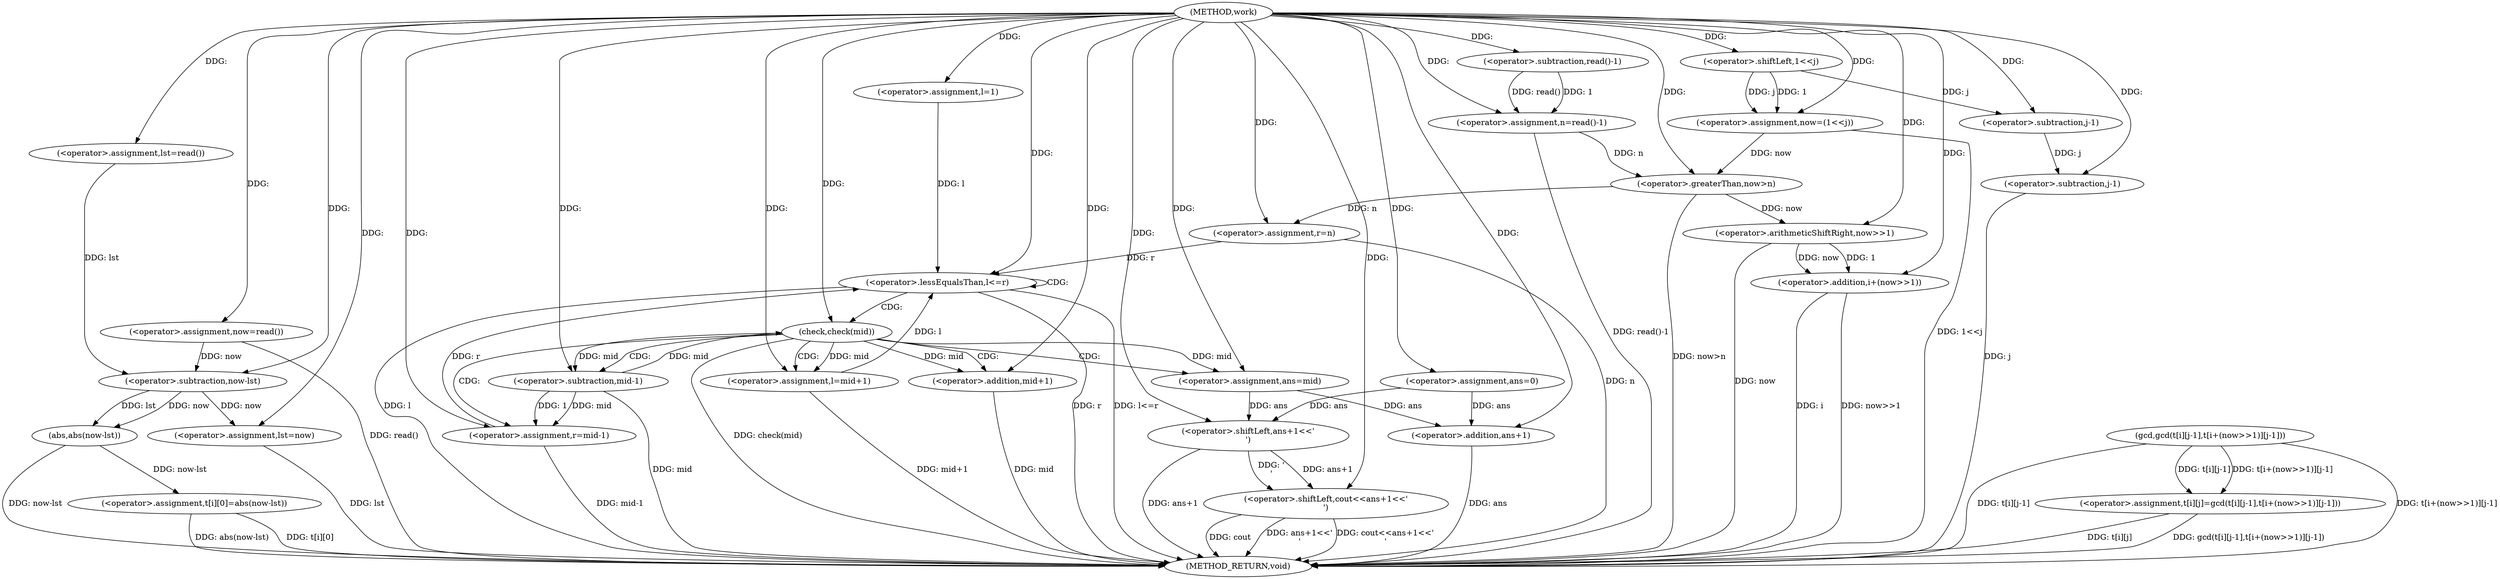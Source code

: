 digraph "work" {  
"1000251" [label = "(METHOD,work)" ]
"1000357" [label = "(METHOD_RETURN,void)" ]
"1000253" [label = "(<operator>.assignment,n=read()-1)" ]
"1000259" [label = "(<operator>.assignment,lst=read())" ]
"1000317" [label = "(<operator>.assignment,l=1)" ]
"1000321" [label = "(<operator>.assignment,r=n)" ]
"1000324" [label = "(<operator>.assignment,ans=0)" ]
"1000350" [label = "(<operator>.shiftLeft,cout<<ans+1<<'\n')" ]
"1000264" [label = "(<operator>.assignment,now=read())" ]
"1000267" [label = "(<operator>.assignment,t[i][0]=abs(now-lst))" ]
"1000277" [label = "(<operator>.assignment,lst=now)" ]
"1000281" [label = "(<operator>.assignment,now=(1<<j))" ]
"1000291" [label = "(<operator>.assignment,t[i][j]=gcd(t[i][j-1],t[i+(now>>1)][j-1]))" ]
"1000328" [label = "(<operator>.lessEqualsThan,l<=r)" ]
"1000255" [label = "(<operator>.subtraction,read()-1)" ]
"1000287" [label = "(<operator>.greaterThan,now>n)" ]
"1000352" [label = "(<operator>.shiftLeft,ans+1<<'\n')" ]
"1000273" [label = "(abs,abs(now-lst))" ]
"1000283" [label = "(<operator>.shiftLeft,1<<j)" ]
"1000297" [label = "(gcd,gcd(t[i][j-1],t[i+(now>>1)][j-1]))" ]
"1000333" [label = "(check,check(mid))" ]
"1000353" [label = "(<operator>.addition,ans+1)" ]
"1000274" [label = "(<operator>.subtraction,now-lst)" ]
"1000336" [label = "(<operator>.assignment,ans=mid)" ]
"1000339" [label = "(<operator>.assignment,l=mid+1)" ]
"1000345" [label = "(<operator>.assignment,r=mid-1)" ]
"1000302" [label = "(<operator>.subtraction,j-1)" ]
"1000313" [label = "(<operator>.subtraction,j-1)" ]
"1000308" [label = "(<operator>.addition,i+(now>>1))" ]
"1000341" [label = "(<operator>.addition,mid+1)" ]
"1000347" [label = "(<operator>.subtraction,mid-1)" ]
"1000310" [label = "(<operator>.arithmeticShiftRight,now>>1)" ]
  "1000253" -> "1000357"  [ label = "DDG: read()-1"] 
  "1000264" -> "1000357"  [ label = "DDG: read()"] 
  "1000267" -> "1000357"  [ label = "DDG: t[i][0]"] 
  "1000273" -> "1000357"  [ label = "DDG: now-lst"] 
  "1000267" -> "1000357"  [ label = "DDG: abs(now-lst)"] 
  "1000277" -> "1000357"  [ label = "DDG: lst"] 
  "1000281" -> "1000357"  [ label = "DDG: 1<<j"] 
  "1000287" -> "1000357"  [ label = "DDG: now>n"] 
  "1000291" -> "1000357"  [ label = "DDG: t[i][j]"] 
  "1000297" -> "1000357"  [ label = "DDG: t[i][j-1]"] 
  "1000308" -> "1000357"  [ label = "DDG: i"] 
  "1000310" -> "1000357"  [ label = "DDG: now"] 
  "1000308" -> "1000357"  [ label = "DDG: now>>1"] 
  "1000313" -> "1000357"  [ label = "DDG: j"] 
  "1000297" -> "1000357"  [ label = "DDG: t[i+(now>>1)][j-1]"] 
  "1000291" -> "1000357"  [ label = "DDG: gcd(t[i][j-1],t[i+(now>>1)][j-1])"] 
  "1000321" -> "1000357"  [ label = "DDG: n"] 
  "1000328" -> "1000357"  [ label = "DDG: l"] 
  "1000328" -> "1000357"  [ label = "DDG: r"] 
  "1000328" -> "1000357"  [ label = "DDG: l<=r"] 
  "1000353" -> "1000357"  [ label = "DDG: ans"] 
  "1000352" -> "1000357"  [ label = "DDG: ans+1"] 
  "1000350" -> "1000357"  [ label = "DDG: ans+1<<'\n'"] 
  "1000350" -> "1000357"  [ label = "DDG: cout<<ans+1<<'\n'"] 
  "1000333" -> "1000357"  [ label = "DDG: check(mid)"] 
  "1000347" -> "1000357"  [ label = "DDG: mid"] 
  "1000345" -> "1000357"  [ label = "DDG: mid-1"] 
  "1000341" -> "1000357"  [ label = "DDG: mid"] 
  "1000339" -> "1000357"  [ label = "DDG: mid+1"] 
  "1000350" -> "1000357"  [ label = "DDG: cout"] 
  "1000255" -> "1000253"  [ label = "DDG: read()"] 
  "1000255" -> "1000253"  [ label = "DDG: 1"] 
  "1000251" -> "1000259"  [ label = "DDG: "] 
  "1000251" -> "1000317"  [ label = "DDG: "] 
  "1000287" -> "1000321"  [ label = "DDG: n"] 
  "1000251" -> "1000321"  [ label = "DDG: "] 
  "1000251" -> "1000324"  [ label = "DDG: "] 
  "1000251" -> "1000253"  [ label = "DDG: "] 
  "1000251" -> "1000264"  [ label = "DDG: "] 
  "1000273" -> "1000267"  [ label = "DDG: now-lst"] 
  "1000274" -> "1000277"  [ label = "DDG: now"] 
  "1000251" -> "1000277"  [ label = "DDG: "] 
  "1000283" -> "1000281"  [ label = "DDG: j"] 
  "1000283" -> "1000281"  [ label = "DDG: 1"] 
  "1000297" -> "1000291"  [ label = "DDG: t[i][j-1]"] 
  "1000297" -> "1000291"  [ label = "DDG: t[i+(now>>1)][j-1]"] 
  "1000251" -> "1000350"  [ label = "DDG: "] 
  "1000352" -> "1000350"  [ label = "DDG: '\n'"] 
  "1000352" -> "1000350"  [ label = "DDG: ans+1"] 
  "1000251" -> "1000255"  [ label = "DDG: "] 
  "1000251" -> "1000281"  [ label = "DDG: "] 
  "1000317" -> "1000328"  [ label = "DDG: l"] 
  "1000339" -> "1000328"  [ label = "DDG: l"] 
  "1000251" -> "1000328"  [ label = "DDG: "] 
  "1000321" -> "1000328"  [ label = "DDG: r"] 
  "1000345" -> "1000328"  [ label = "DDG: r"] 
  "1000251" -> "1000352"  [ label = "DDG: "] 
  "1000324" -> "1000352"  [ label = "DDG: ans"] 
  "1000336" -> "1000352"  [ label = "DDG: ans"] 
  "1000274" -> "1000273"  [ label = "DDG: lst"] 
  "1000274" -> "1000273"  [ label = "DDG: now"] 
  "1000251" -> "1000283"  [ label = "DDG: "] 
  "1000281" -> "1000287"  [ label = "DDG: now"] 
  "1000251" -> "1000287"  [ label = "DDG: "] 
  "1000253" -> "1000287"  [ label = "DDG: n"] 
  "1000324" -> "1000353"  [ label = "DDG: ans"] 
  "1000336" -> "1000353"  [ label = "DDG: ans"] 
  "1000251" -> "1000353"  [ label = "DDG: "] 
  "1000264" -> "1000274"  [ label = "DDG: now"] 
  "1000251" -> "1000274"  [ label = "DDG: "] 
  "1000259" -> "1000274"  [ label = "DDG: lst"] 
  "1000347" -> "1000333"  [ label = "DDG: mid"] 
  "1000251" -> "1000333"  [ label = "DDG: "] 
  "1000333" -> "1000336"  [ label = "DDG: mid"] 
  "1000251" -> "1000336"  [ label = "DDG: "] 
  "1000251" -> "1000339"  [ label = "DDG: "] 
  "1000333" -> "1000339"  [ label = "DDG: mid"] 
  "1000347" -> "1000345"  [ label = "DDG: 1"] 
  "1000347" -> "1000345"  [ label = "DDG: mid"] 
  "1000283" -> "1000302"  [ label = "DDG: j"] 
  "1000251" -> "1000302"  [ label = "DDG: "] 
  "1000302" -> "1000313"  [ label = "DDG: j"] 
  "1000251" -> "1000313"  [ label = "DDG: "] 
  "1000251" -> "1000345"  [ label = "DDG: "] 
  "1000251" -> "1000308"  [ label = "DDG: "] 
  "1000310" -> "1000308"  [ label = "DDG: 1"] 
  "1000310" -> "1000308"  [ label = "DDG: now"] 
  "1000251" -> "1000341"  [ label = "DDG: "] 
  "1000333" -> "1000341"  [ label = "DDG: mid"] 
  "1000333" -> "1000347"  [ label = "DDG: mid"] 
  "1000251" -> "1000347"  [ label = "DDG: "] 
  "1000287" -> "1000310"  [ label = "DDG: now"] 
  "1000251" -> "1000310"  [ label = "DDG: "] 
  "1000328" -> "1000328"  [ label = "CDG: "] 
  "1000328" -> "1000333"  [ label = "CDG: "] 
  "1000333" -> "1000341"  [ label = "CDG: "] 
  "1000333" -> "1000336"  [ label = "CDG: "] 
  "1000333" -> "1000345"  [ label = "CDG: "] 
  "1000333" -> "1000347"  [ label = "CDG: "] 
  "1000333" -> "1000339"  [ label = "CDG: "] 
}
